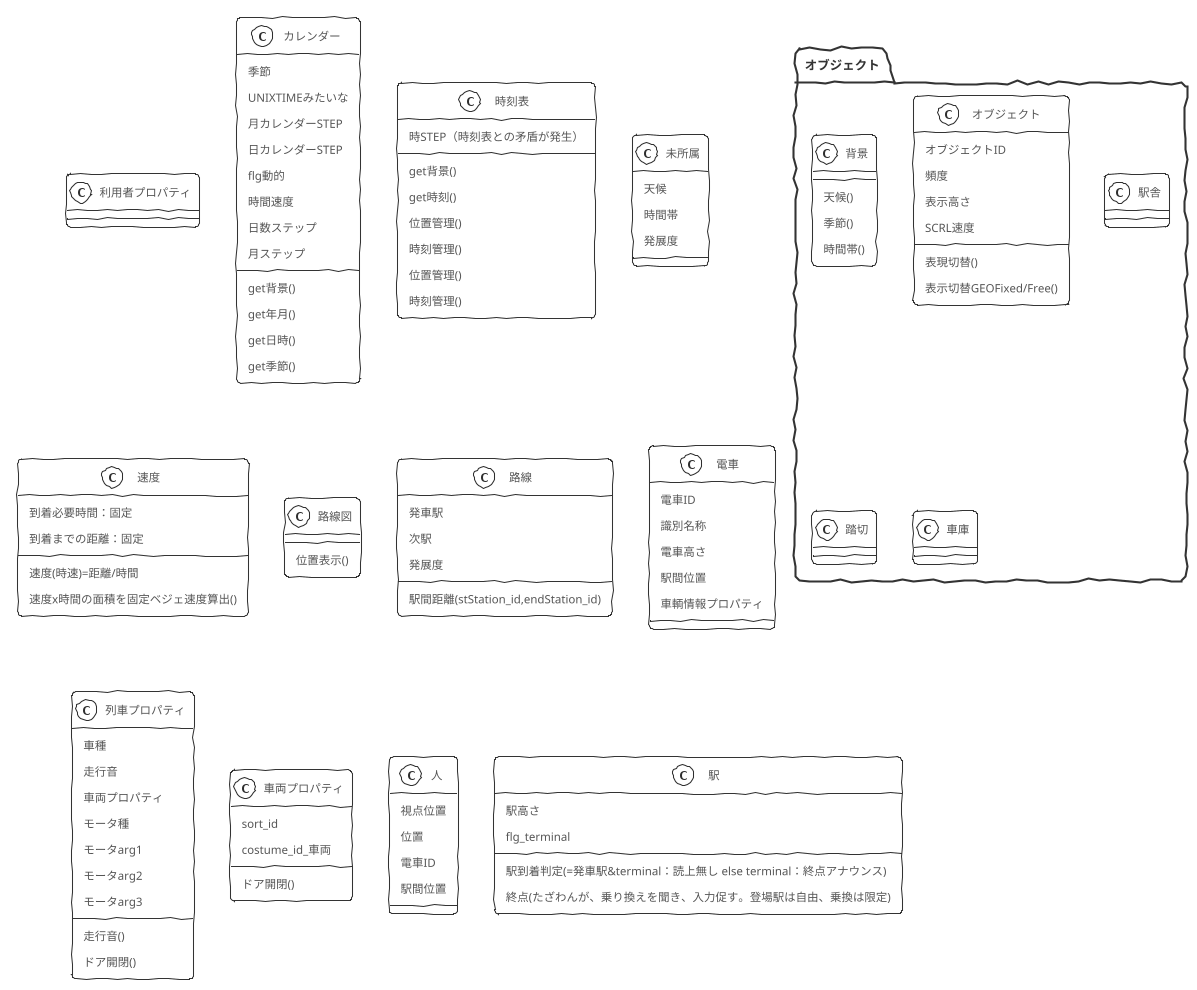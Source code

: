 @startuml まとめ
!theme sketchy-outline

class 利用者プロパティ{}


class カレンダー{
    季節
    UNIXTIMEみたいな
    月カレンダーSTEP
    日カレンダーSTEP
    get背景()
    get年月()
}

class 時刻表{
    時STEP（時刻表との矛盾が発生）
    get背景()
    get時刻()
}

class 時刻表{
    位置管理()
    時刻管理()
}

class 未所属{
    天候
    時間帯
    発展度
}

class 速度{
    到着必要時間：固定
    到着までの距離：固定
    速度(時速)=距離/時間
    速度x時間の面積を固定ベジェ速度算出()

}



class 路線図 {
    位置表示()
}
class 路線 {
    発車駅
    次駅
駅間距離(stStation_id,endStation_id)
    発展度
}
class カレンダー{
    flg動的
    時間速度
    日数ステップ
    月ステップ
    get日時()
    get季節()
}
class 時刻表{
    位置管理()
    時刻管理()
}

class 電車 {
    電車ID
    識別名称
    電車高さ
    駅間位置
    車輌情報プロパティ
}
class 列車プロパティ{
    車種
    走行音
    車両プロパティ
    モータ種
    モータarg1
    モータarg2
    モータarg3
    走行音()
    ドア開閉()
}
class 車両プロパティ{
    sort_id
    costume_id_車両
    ドア開閉()

}

class 人 {
    視点位置
    位置
    電車ID
    駅間位置
    ' 車両駅間位置と人の駅間位置により、相対的に通貨列車の位置が決定‥駅での入線、発射表現に繋がる。並走やすれ違い
}

class 駅 {
    駅高さ
    flg_terminal
    駅到着判定(=発車駅&terminal：読上無し else terminal：終点アナウンス)
    終点(たざわんが、乗り換えを聞き、入力促す。登場駅は自由、乗換は限定)
}
package オブジェクト{
class 背景{
    天候()
    季節()
    時間帯()
}



'各風景 駅舎 建築物
class オブジェクト{
    オブジェクトID
    頻度
    表示高さ
    SCRL速度
    表現切替()
    表示切替GEOFixed/Free()
}
class 駅舎{}
class 踏切{}
class 車庫{}

}

@enduml
